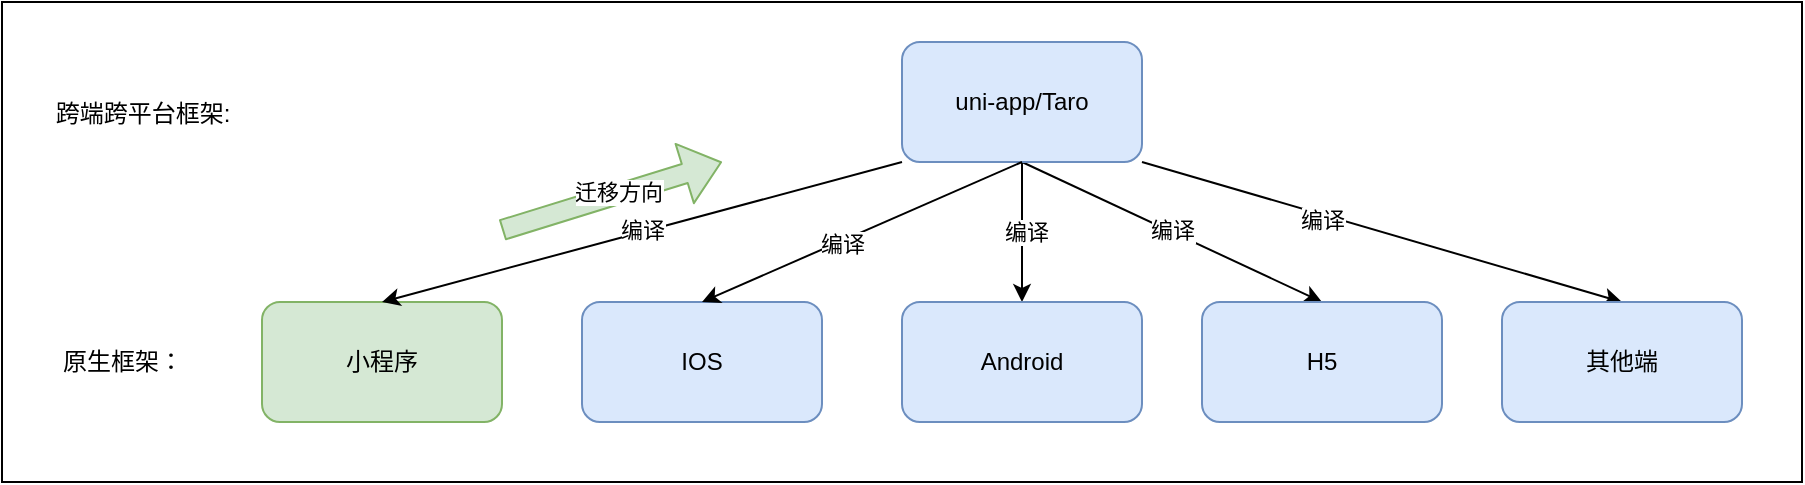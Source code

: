 <mxfile version="13.8.7" type="github">
  <diagram id="bdmOIcWWtCbbZjYAtdO1" name="Page-1">
    <mxGraphModel dx="2013" dy="1858" grid="1" gridSize="10" guides="1" tooltips="1" connect="1" arrows="1" fold="1" page="1" pageScale="1" pageWidth="827" pageHeight="1169" math="0" shadow="0">
      <root>
        <mxCell id="0" />
        <mxCell id="1" parent="0" />
        <mxCell id="0t69Bi4YH2usCsVSUyQo-19" value="" style="rounded=0;whiteSpace=wrap;html=1;gradientColor=#ffffff;" vertex="1" parent="1">
          <mxGeometry x="-60" y="-640" width="900" height="240" as="geometry" />
        </mxCell>
        <mxCell id="0t69Bi4YH2usCsVSUyQo-10" style="edgeStyle=none;rounded=0;orthogonalLoop=1;jettySize=auto;html=1;" edge="1" parent="1" source="0t69Bi4YH2usCsVSUyQo-1" target="0t69Bi4YH2usCsVSUyQo-3">
          <mxGeometry relative="1" as="geometry" />
        </mxCell>
        <mxCell id="0t69Bi4YH2usCsVSUyQo-24" value="编译" style="edgeLabel;html=1;align=center;verticalAlign=middle;resizable=0;points=[];" vertex="1" connectable="0" parent="0t69Bi4YH2usCsVSUyQo-10">
          <mxGeometry y="2" relative="1" as="geometry">
            <mxPoint as="offset" />
          </mxGeometry>
        </mxCell>
        <mxCell id="0t69Bi4YH2usCsVSUyQo-12" style="edgeStyle=none;rounded=0;orthogonalLoop=1;jettySize=auto;html=1;exitX=0.5;exitY=1;exitDx=0;exitDy=0;entryX=0.5;entryY=0;entryDx=0;entryDy=0;" edge="1" parent="1" source="0t69Bi4YH2usCsVSUyQo-1" target="0t69Bi4YH2usCsVSUyQo-5">
          <mxGeometry relative="1" as="geometry" />
        </mxCell>
        <mxCell id="0t69Bi4YH2usCsVSUyQo-25" value="编译" style="edgeLabel;html=1;align=center;verticalAlign=middle;resizable=0;points=[];" vertex="1" connectable="0" parent="0t69Bi4YH2usCsVSUyQo-12">
          <mxGeometry x="-0.005" y="1" relative="1" as="geometry">
            <mxPoint as="offset" />
          </mxGeometry>
        </mxCell>
        <mxCell id="0t69Bi4YH2usCsVSUyQo-13" style="edgeStyle=none;rounded=0;orthogonalLoop=1;jettySize=auto;html=1;exitX=1;exitY=1;exitDx=0;exitDy=0;entryX=0.5;entryY=0;entryDx=0;entryDy=0;" edge="1" parent="1" source="0t69Bi4YH2usCsVSUyQo-1" target="0t69Bi4YH2usCsVSUyQo-6">
          <mxGeometry relative="1" as="geometry" />
        </mxCell>
        <mxCell id="0t69Bi4YH2usCsVSUyQo-26" value="编译" style="edgeLabel;html=1;align=center;verticalAlign=middle;resizable=0;points=[];" vertex="1" connectable="0" parent="0t69Bi4YH2usCsVSUyQo-13">
          <mxGeometry x="-0.246" y="-2" relative="1" as="geometry">
            <mxPoint as="offset" />
          </mxGeometry>
        </mxCell>
        <mxCell id="0t69Bi4YH2usCsVSUyQo-1" value="uni-app/Taro" style="rounded=1;whiteSpace=wrap;html=1;fillColor=#dae8fc;strokeColor=#6c8ebf;" vertex="1" parent="1">
          <mxGeometry x="390" y="-620" width="120" height="60" as="geometry" />
        </mxCell>
        <mxCell id="0t69Bi4YH2usCsVSUyQo-2" value="小程序" style="rounded=1;whiteSpace=wrap;html=1;fillColor=#d5e8d4;strokeColor=#82b366;" vertex="1" parent="1">
          <mxGeometry x="70" y="-490" width="120" height="60" as="geometry" />
        </mxCell>
        <mxCell id="0t69Bi4YH2usCsVSUyQo-3" value="Android" style="rounded=1;whiteSpace=wrap;html=1;fillColor=#dae8fc;strokeColor=#6c8ebf;" vertex="1" parent="1">
          <mxGeometry x="390" y="-490" width="120" height="60" as="geometry" />
        </mxCell>
        <mxCell id="0t69Bi4YH2usCsVSUyQo-4" value="IOS" style="rounded=1;whiteSpace=wrap;html=1;fillColor=#dae8fc;strokeColor=#6c8ebf;" vertex="1" parent="1">
          <mxGeometry x="230" y="-490" width="120" height="60" as="geometry" />
        </mxCell>
        <mxCell id="0t69Bi4YH2usCsVSUyQo-5" value="H5" style="rounded=1;whiteSpace=wrap;html=1;fillColor=#dae8fc;strokeColor=#6c8ebf;" vertex="1" parent="1">
          <mxGeometry x="540" y="-490" width="120" height="60" as="geometry" />
        </mxCell>
        <mxCell id="0t69Bi4YH2usCsVSUyQo-6" value="其他端" style="rounded=1;whiteSpace=wrap;html=1;fillColor=#dae8fc;strokeColor=#6c8ebf;" vertex="1" parent="1">
          <mxGeometry x="690" y="-490" width="120" height="60" as="geometry" />
        </mxCell>
        <mxCell id="0t69Bi4YH2usCsVSUyQo-14" value="跨端跨平台框架:" style="text;html=1;align=center;verticalAlign=middle;resizable=0;points=[];autosize=1;" vertex="1" parent="1">
          <mxGeometry x="-40" y="-594" width="100" height="20" as="geometry" />
        </mxCell>
        <mxCell id="0t69Bi4YH2usCsVSUyQo-15" value="原生框架：" style="text;html=1;align=center;verticalAlign=middle;resizable=0;points=[];autosize=1;" vertex="1" parent="1">
          <mxGeometry x="-40" y="-470" width="80" height="20" as="geometry" />
        </mxCell>
        <mxCell id="0t69Bi4YH2usCsVSUyQo-16" value="" style="shape=flexArrow;endArrow=classic;html=1;fillColor=#d5e8d4;strokeColor=#82b366;" edge="1" parent="1">
          <mxGeometry width="50" height="50" relative="1" as="geometry">
            <mxPoint x="190" y="-526" as="sourcePoint" />
            <mxPoint x="300" y="-560" as="targetPoint" />
          </mxGeometry>
        </mxCell>
        <mxCell id="0t69Bi4YH2usCsVSUyQo-18" value="迁移方向" style="edgeLabel;html=1;align=center;verticalAlign=middle;resizable=0;points=[];" vertex="1" connectable="0" parent="0t69Bi4YH2usCsVSUyQo-16">
          <mxGeometry x="0.06" y="1" relative="1" as="geometry">
            <mxPoint as="offset" />
          </mxGeometry>
        </mxCell>
        <mxCell id="0t69Bi4YH2usCsVSUyQo-8" style="rounded=0;orthogonalLoop=1;jettySize=auto;html=1;exitX=0;exitY=1;exitDx=0;exitDy=0;entryX=0.5;entryY=0;entryDx=0;entryDy=0;" edge="1" parent="1" source="0t69Bi4YH2usCsVSUyQo-1" target="0t69Bi4YH2usCsVSUyQo-2">
          <mxGeometry relative="1" as="geometry" />
        </mxCell>
        <mxCell id="0t69Bi4YH2usCsVSUyQo-22" value="编译" style="edgeLabel;html=1;align=center;verticalAlign=middle;resizable=0;points=[];" vertex="1" connectable="0" parent="0t69Bi4YH2usCsVSUyQo-8">
          <mxGeometry x="-0.002" y="-1" relative="1" as="geometry">
            <mxPoint as="offset" />
          </mxGeometry>
        </mxCell>
        <mxCell id="0t69Bi4YH2usCsVSUyQo-9" style="edgeStyle=none;rounded=0;orthogonalLoop=1;jettySize=auto;html=1;exitX=0.5;exitY=1;exitDx=0;exitDy=0;entryX=0.5;entryY=0;entryDx=0;entryDy=0;" edge="1" parent="1" source="0t69Bi4YH2usCsVSUyQo-1" target="0t69Bi4YH2usCsVSUyQo-4">
          <mxGeometry relative="1" as="geometry" />
        </mxCell>
        <mxCell id="0t69Bi4YH2usCsVSUyQo-23" value="编译" style="edgeLabel;html=1;align=center;verticalAlign=middle;resizable=0;points=[];" vertex="1" connectable="0" parent="0t69Bi4YH2usCsVSUyQo-9">
          <mxGeometry x="0.133" y="1" relative="1" as="geometry">
            <mxPoint as="offset" />
          </mxGeometry>
        </mxCell>
      </root>
    </mxGraphModel>
  </diagram>
</mxfile>
